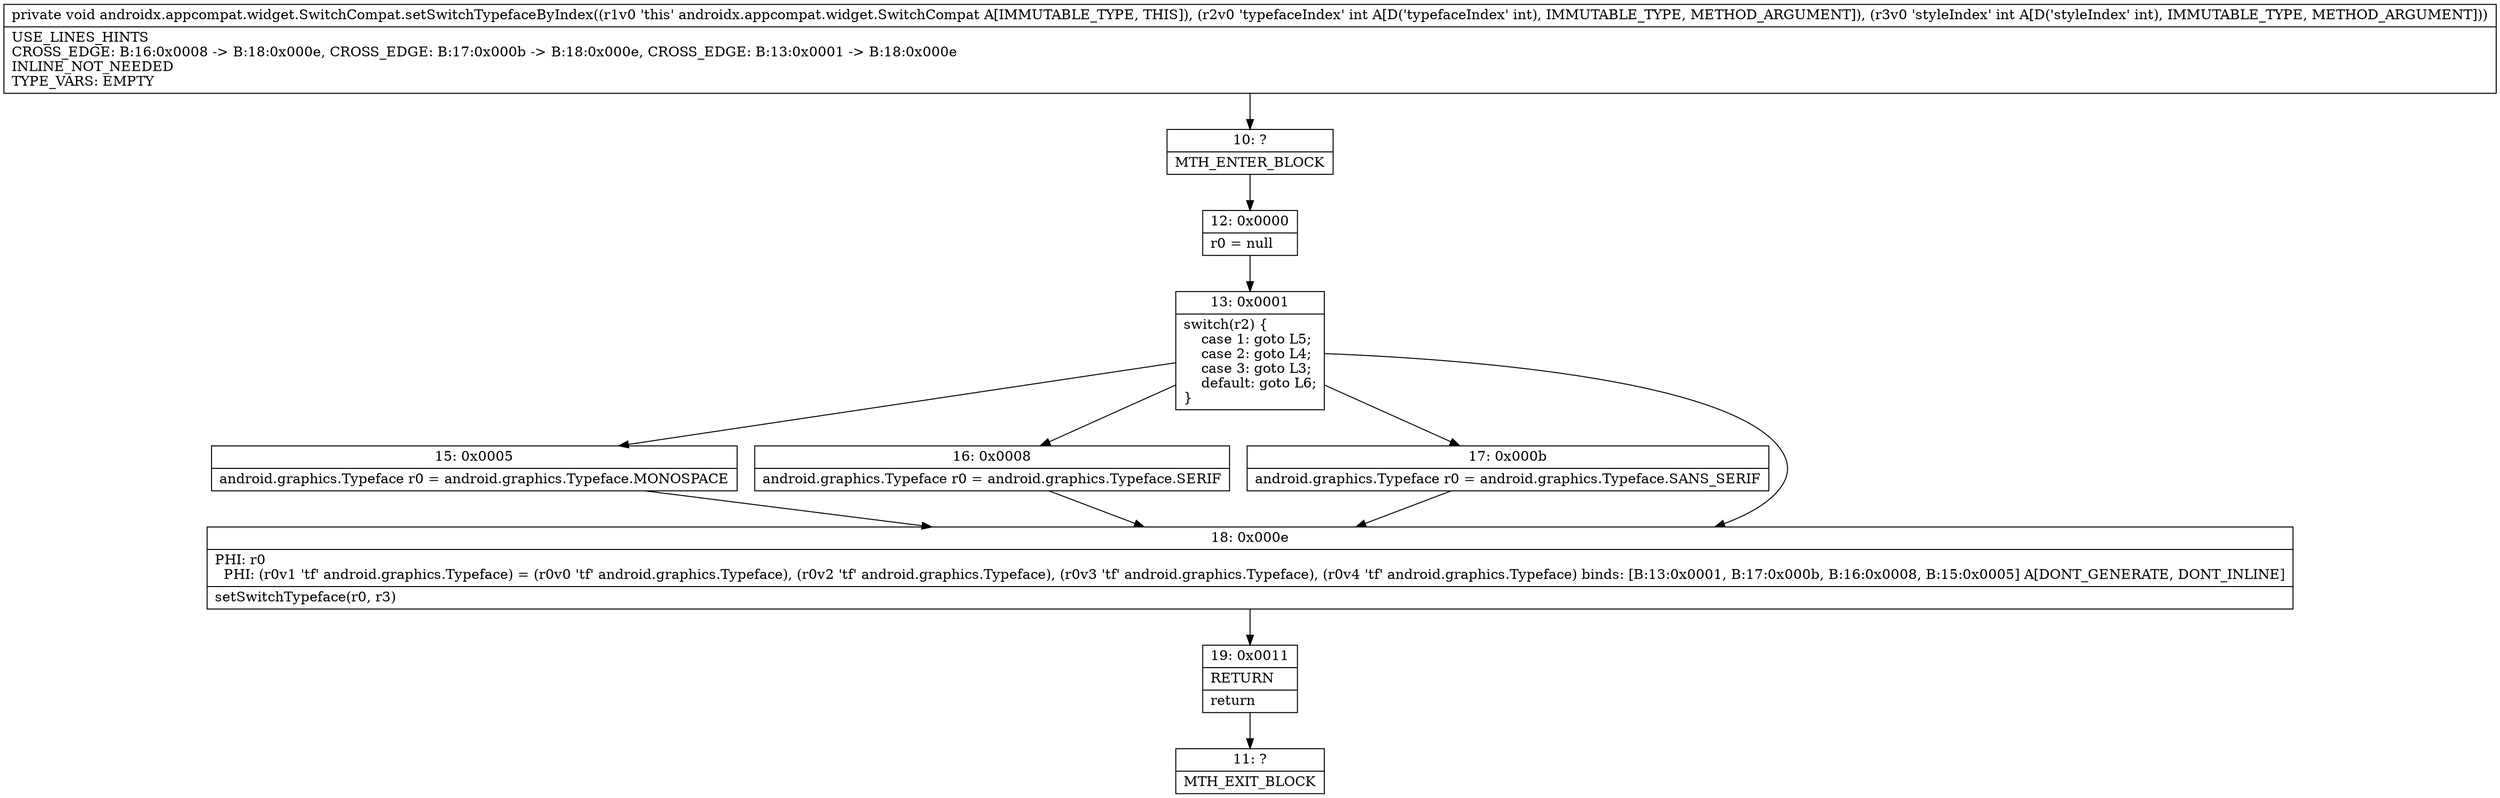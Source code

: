 digraph "CFG forandroidx.appcompat.widget.SwitchCompat.setSwitchTypefaceByIndex(II)V" {
Node_10 [shape=record,label="{10\:\ ?|MTH_ENTER_BLOCK\l}"];
Node_12 [shape=record,label="{12\:\ 0x0000|r0 = null\l}"];
Node_13 [shape=record,label="{13\:\ 0x0001|switch(r2) \{\l    case 1: goto L5;\l    case 2: goto L4;\l    case 3: goto L3;\l    default: goto L6;\l\}\l}"];
Node_15 [shape=record,label="{15\:\ 0x0005|android.graphics.Typeface r0 = android.graphics.Typeface.MONOSPACE\l}"];
Node_16 [shape=record,label="{16\:\ 0x0008|android.graphics.Typeface r0 = android.graphics.Typeface.SERIF\l}"];
Node_17 [shape=record,label="{17\:\ 0x000b|android.graphics.Typeface r0 = android.graphics.Typeface.SANS_SERIF\l}"];
Node_18 [shape=record,label="{18\:\ 0x000e|PHI: r0 \l  PHI: (r0v1 'tf' android.graphics.Typeface) = (r0v0 'tf' android.graphics.Typeface), (r0v2 'tf' android.graphics.Typeface), (r0v3 'tf' android.graphics.Typeface), (r0v4 'tf' android.graphics.Typeface) binds: [B:13:0x0001, B:17:0x000b, B:16:0x0008, B:15:0x0005] A[DONT_GENERATE, DONT_INLINE]\l|setSwitchTypeface(r0, r3)\l}"];
Node_19 [shape=record,label="{19\:\ 0x0011|RETURN\l|return\l}"];
Node_11 [shape=record,label="{11\:\ ?|MTH_EXIT_BLOCK\l}"];
MethodNode[shape=record,label="{private void androidx.appcompat.widget.SwitchCompat.setSwitchTypefaceByIndex((r1v0 'this' androidx.appcompat.widget.SwitchCompat A[IMMUTABLE_TYPE, THIS]), (r2v0 'typefaceIndex' int A[D('typefaceIndex' int), IMMUTABLE_TYPE, METHOD_ARGUMENT]), (r3v0 'styleIndex' int A[D('styleIndex' int), IMMUTABLE_TYPE, METHOD_ARGUMENT]))  | USE_LINES_HINTS\lCROSS_EDGE: B:16:0x0008 \-\> B:18:0x000e, CROSS_EDGE: B:17:0x000b \-\> B:18:0x000e, CROSS_EDGE: B:13:0x0001 \-\> B:18:0x000e\lINLINE_NOT_NEEDED\lTYPE_VARS: EMPTY\l}"];
MethodNode -> Node_10;Node_10 -> Node_12;
Node_12 -> Node_13;
Node_13 -> Node_15;
Node_13 -> Node_16;
Node_13 -> Node_17;
Node_13 -> Node_18;
Node_15 -> Node_18;
Node_16 -> Node_18;
Node_17 -> Node_18;
Node_18 -> Node_19;
Node_19 -> Node_11;
}

